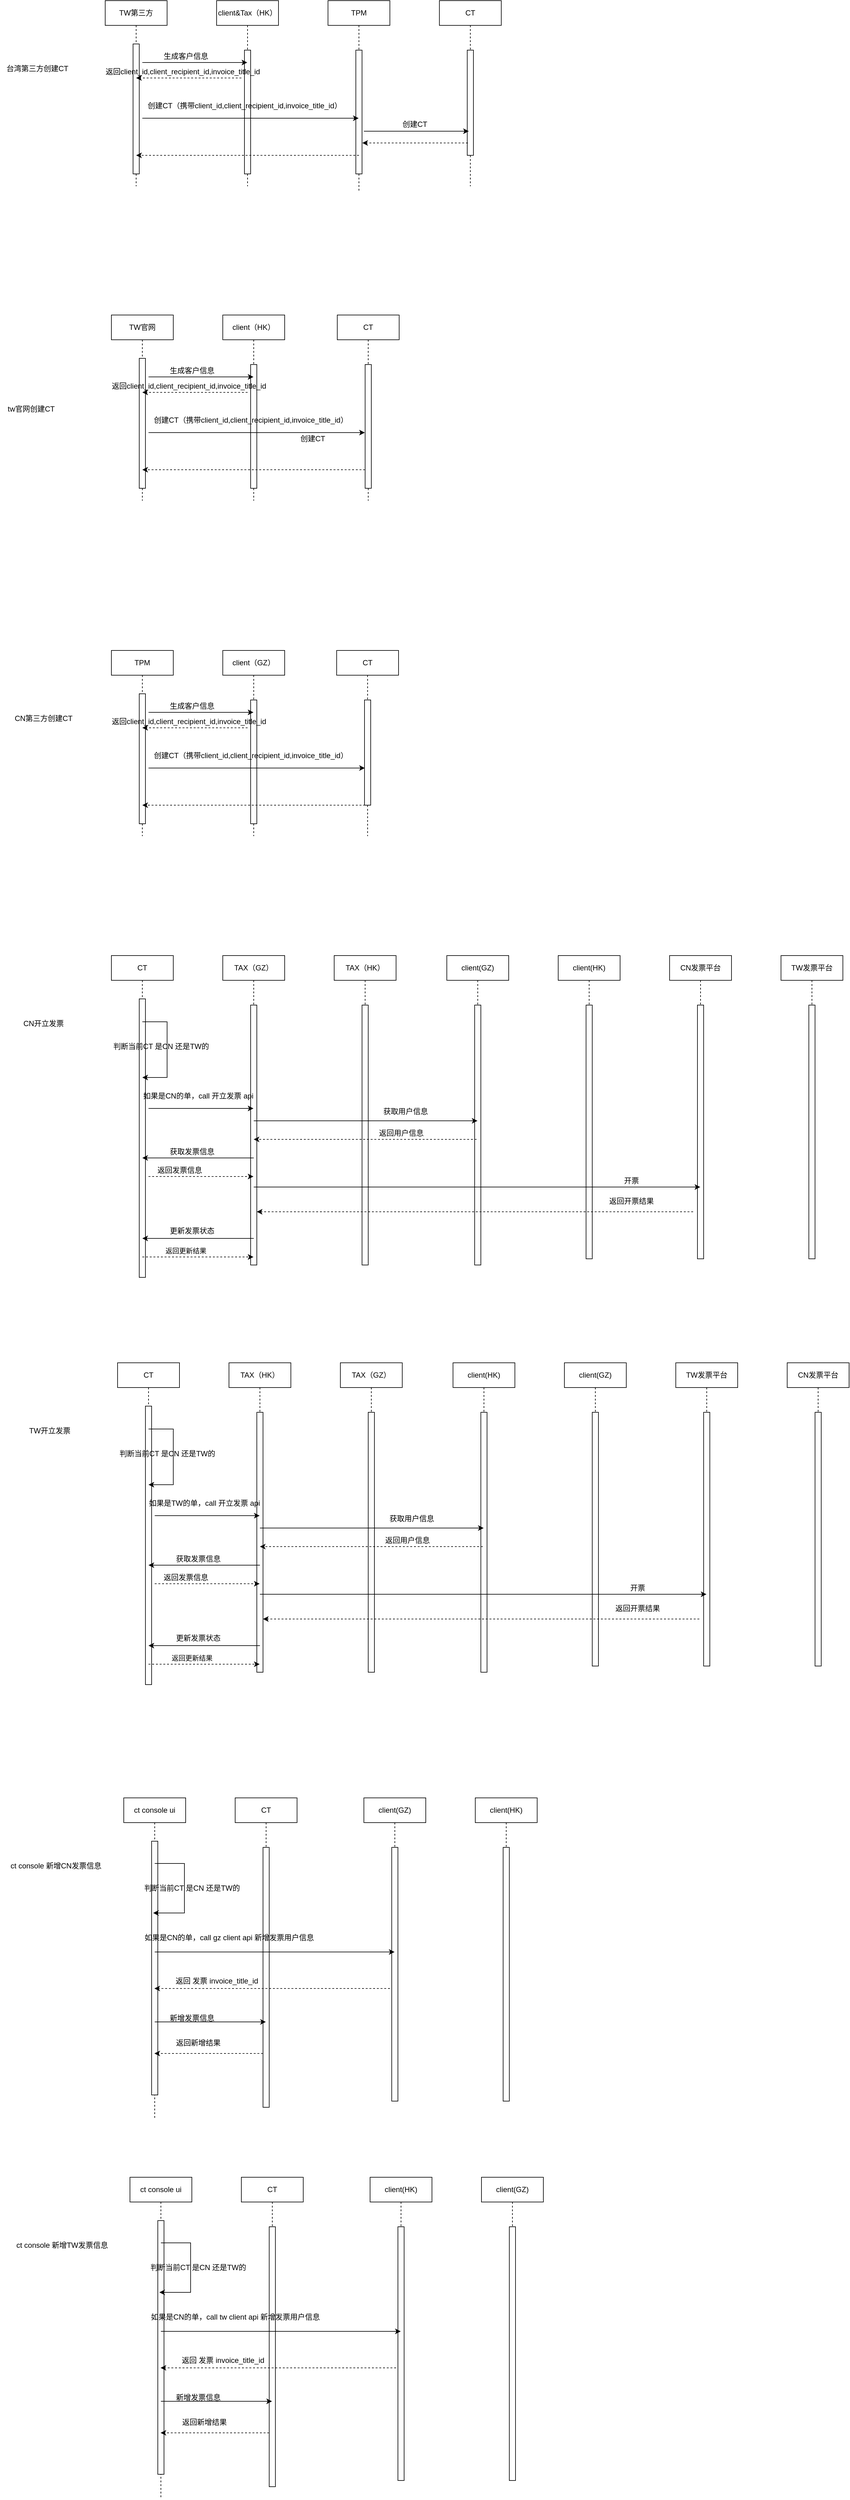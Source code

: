 <mxfile version="21.3.5" type="github">
  <diagram name="Page-1" id="2YBvvXClWsGukQMizWep">
    <mxGraphModel dx="2284" dy="766" grid="1" gridSize="10" guides="1" tooltips="1" connect="1" arrows="1" fold="1" page="1" pageScale="1" pageWidth="850" pageHeight="1100" math="0" shadow="0">
      <root>
        <mxCell id="0" />
        <mxCell id="1" parent="0" />
        <mxCell id="aM9ryv3xv72pqoxQDRHE-1" value="TW第三方" style="shape=umlLifeline;perimeter=lifelinePerimeter;whiteSpace=wrap;html=1;container=0;dropTarget=0;collapsible=0;recursiveResize=0;outlineConnect=0;portConstraint=eastwest;newEdgeStyle={&quot;edgeStyle&quot;:&quot;elbowEdgeStyle&quot;,&quot;elbow&quot;:&quot;vertical&quot;,&quot;curved&quot;:0,&quot;rounded&quot;:0};" parent="1" vertex="1">
          <mxGeometry x="40" y="40" width="100" height="300" as="geometry" />
        </mxCell>
        <mxCell id="aM9ryv3xv72pqoxQDRHE-2" value="" style="html=1;points=[];perimeter=orthogonalPerimeter;outlineConnect=0;targetShapes=umlLifeline;portConstraint=eastwest;newEdgeStyle={&quot;edgeStyle&quot;:&quot;elbowEdgeStyle&quot;,&quot;elbow&quot;:&quot;vertical&quot;,&quot;curved&quot;:0,&quot;rounded&quot;:0};" parent="aM9ryv3xv72pqoxQDRHE-1" vertex="1">
          <mxGeometry x="45" y="70" width="10" height="210" as="geometry" />
        </mxCell>
        <mxCell id="aM9ryv3xv72pqoxQDRHE-5" value="client&amp;amp;Tax（HK）" style="shape=umlLifeline;perimeter=lifelinePerimeter;whiteSpace=wrap;html=1;container=0;dropTarget=0;collapsible=0;recursiveResize=0;outlineConnect=0;portConstraint=eastwest;newEdgeStyle={&quot;edgeStyle&quot;:&quot;elbowEdgeStyle&quot;,&quot;elbow&quot;:&quot;vertical&quot;,&quot;curved&quot;:0,&quot;rounded&quot;:0};" parent="1" vertex="1">
          <mxGeometry x="220" y="40" width="100" height="300" as="geometry" />
        </mxCell>
        <mxCell id="aM9ryv3xv72pqoxQDRHE-6" value="" style="html=1;points=[];perimeter=orthogonalPerimeter;outlineConnect=0;targetShapes=umlLifeline;portConstraint=eastwest;newEdgeStyle={&quot;edgeStyle&quot;:&quot;elbowEdgeStyle&quot;,&quot;elbow&quot;:&quot;vertical&quot;,&quot;curved&quot;:0,&quot;rounded&quot;:0};" parent="aM9ryv3xv72pqoxQDRHE-5" vertex="1">
          <mxGeometry x="45" y="80" width="10" height="200" as="geometry" />
        </mxCell>
        <mxCell id="BpLGuIl4eHYB20YLINkt-1" value="TPM" style="shape=umlLifeline;perimeter=lifelinePerimeter;whiteSpace=wrap;html=1;container=0;dropTarget=0;collapsible=0;recursiveResize=0;outlineConnect=0;portConstraint=eastwest;newEdgeStyle={&quot;edgeStyle&quot;:&quot;elbowEdgeStyle&quot;,&quot;elbow&quot;:&quot;vertical&quot;,&quot;curved&quot;:0,&quot;rounded&quot;:0};" parent="1" vertex="1">
          <mxGeometry x="400" y="40" width="100" height="310" as="geometry" />
        </mxCell>
        <mxCell id="BpLGuIl4eHYB20YLINkt-2" value="" style="html=1;points=[];perimeter=orthogonalPerimeter;outlineConnect=0;targetShapes=umlLifeline;portConstraint=eastwest;newEdgeStyle={&quot;edgeStyle&quot;:&quot;elbowEdgeStyle&quot;,&quot;elbow&quot;:&quot;vertical&quot;,&quot;curved&quot;:0,&quot;rounded&quot;:0};" parent="BpLGuIl4eHYB20YLINkt-1" vertex="1">
          <mxGeometry x="45" y="80" width="10" height="200" as="geometry" />
        </mxCell>
        <mxCell id="BpLGuIl4eHYB20YLINkt-4" value="CT" style="shape=umlLifeline;perimeter=lifelinePerimeter;whiteSpace=wrap;html=1;container=0;dropTarget=0;collapsible=0;recursiveResize=0;outlineConnect=0;portConstraint=eastwest;newEdgeStyle={&quot;edgeStyle&quot;:&quot;elbowEdgeStyle&quot;,&quot;elbow&quot;:&quot;vertical&quot;,&quot;curved&quot;:0,&quot;rounded&quot;:0};" parent="1" vertex="1">
          <mxGeometry x="580" y="40" width="100" height="300" as="geometry" />
        </mxCell>
        <mxCell id="BpLGuIl4eHYB20YLINkt-5" value="" style="html=1;points=[];perimeter=orthogonalPerimeter;outlineConnect=0;targetShapes=umlLifeline;portConstraint=eastwest;newEdgeStyle={&quot;edgeStyle&quot;:&quot;elbowEdgeStyle&quot;,&quot;elbow&quot;:&quot;vertical&quot;,&quot;curved&quot;:0,&quot;rounded&quot;:0};" parent="BpLGuIl4eHYB20YLINkt-4" vertex="1">
          <mxGeometry x="45" y="80" width="10" height="170" as="geometry" />
        </mxCell>
        <mxCell id="BpLGuIl4eHYB20YLINkt-7" value="" style="endArrow=classic;html=1;rounded=0;" parent="1" target="aM9ryv3xv72pqoxQDRHE-5" edge="1">
          <mxGeometry width="50" height="50" relative="1" as="geometry">
            <mxPoint x="100" y="140" as="sourcePoint" />
            <mxPoint x="150" y="90" as="targetPoint" />
          </mxGeometry>
        </mxCell>
        <mxCell id="BpLGuIl4eHYB20YLINkt-8" value="生成客户信息" style="text;html=1;align=center;verticalAlign=middle;resizable=0;points=[];autosize=1;strokeColor=none;fillColor=none;" parent="1" vertex="1">
          <mxGeometry x="120" y="115" width="100" height="30" as="geometry" />
        </mxCell>
        <mxCell id="BpLGuIl4eHYB20YLINkt-9" value="" style="endArrow=classic;html=1;rounded=0;dashed=1;" parent="1" target="aM9ryv3xv72pqoxQDRHE-1" edge="1">
          <mxGeometry width="50" height="50" relative="1" as="geometry">
            <mxPoint x="260" y="165" as="sourcePoint" />
            <mxPoint x="310" y="115" as="targetPoint" />
          </mxGeometry>
        </mxCell>
        <mxCell id="BpLGuIl4eHYB20YLINkt-10" value="返回client_id,client_recipient_id,invoice_title_id" style="text;html=1;align=center;verticalAlign=middle;resizable=0;points=[];autosize=1;strokeColor=none;fillColor=none;" parent="1" vertex="1">
          <mxGeometry x="30" y="140" width="270" height="30" as="geometry" />
        </mxCell>
        <mxCell id="BpLGuIl4eHYB20YLINkt-11" value="" style="endArrow=classic;html=1;rounded=0;" parent="1" target="BpLGuIl4eHYB20YLINkt-1" edge="1">
          <mxGeometry width="50" height="50" relative="1" as="geometry">
            <mxPoint x="100" y="230" as="sourcePoint" />
            <mxPoint x="150" y="180" as="targetPoint" />
          </mxGeometry>
        </mxCell>
        <mxCell id="BpLGuIl4eHYB20YLINkt-12" value="创建CT（携带client_id,client_recipient_id,invoice_title_id）" style="text;html=1;align=center;verticalAlign=middle;resizable=0;points=[];autosize=1;strokeColor=none;fillColor=none;" parent="1" vertex="1">
          <mxGeometry x="95" y="195" width="340" height="30" as="geometry" />
        </mxCell>
        <mxCell id="BpLGuIl4eHYB20YLINkt-13" value="" style="endArrow=classic;html=1;rounded=0;" parent="1" edge="1">
          <mxGeometry width="50" height="50" relative="1" as="geometry">
            <mxPoint x="458" y="251" as="sourcePoint" />
            <mxPoint x="627.5" y="251" as="targetPoint" />
          </mxGeometry>
        </mxCell>
        <mxCell id="BpLGuIl4eHYB20YLINkt-14" value="创建CT" style="text;html=1;align=center;verticalAlign=middle;resizable=0;points=[];autosize=1;strokeColor=none;fillColor=none;" parent="1" vertex="1">
          <mxGeometry x="510" y="225" width="60" height="30" as="geometry" />
        </mxCell>
        <mxCell id="BpLGuIl4eHYB20YLINkt-15" value="" style="endArrow=classic;html=1;rounded=0;dashed=1;" parent="1" edge="1">
          <mxGeometry width="50" height="50" relative="1" as="geometry">
            <mxPoint x="626" y="270" as="sourcePoint" />
            <mxPoint x="455.5" y="270" as="targetPoint" />
          </mxGeometry>
        </mxCell>
        <mxCell id="BpLGuIl4eHYB20YLINkt-16" value="" style="endArrow=classic;html=1;rounded=0;exitX=0.5;exitY=0.85;exitDx=0;exitDy=0;exitPerimeter=0;dashed=1;" parent="1" source="BpLGuIl4eHYB20YLINkt-2" target="aM9ryv3xv72pqoxQDRHE-1" edge="1">
          <mxGeometry width="50" height="50" relative="1" as="geometry">
            <mxPoint x="440" y="290" as="sourcePoint" />
            <mxPoint x="490" y="240" as="targetPoint" />
          </mxGeometry>
        </mxCell>
        <mxCell id="BpLGuIl4eHYB20YLINkt-17" value="TW官网" style="shape=umlLifeline;perimeter=lifelinePerimeter;whiteSpace=wrap;html=1;container=0;dropTarget=0;collapsible=0;recursiveResize=0;outlineConnect=0;portConstraint=eastwest;newEdgeStyle={&quot;edgeStyle&quot;:&quot;elbowEdgeStyle&quot;,&quot;elbow&quot;:&quot;vertical&quot;,&quot;curved&quot;:0,&quot;rounded&quot;:0};" parent="1" vertex="1">
          <mxGeometry x="50" y="548" width="100" height="300" as="geometry" />
        </mxCell>
        <mxCell id="BpLGuIl4eHYB20YLINkt-18" value="" style="html=1;points=[];perimeter=orthogonalPerimeter;outlineConnect=0;targetShapes=umlLifeline;portConstraint=eastwest;newEdgeStyle={&quot;edgeStyle&quot;:&quot;elbowEdgeStyle&quot;,&quot;elbow&quot;:&quot;vertical&quot;,&quot;curved&quot;:0,&quot;rounded&quot;:0};" parent="BpLGuIl4eHYB20YLINkt-17" vertex="1">
          <mxGeometry x="45" y="70" width="10" height="210" as="geometry" />
        </mxCell>
        <mxCell id="BpLGuIl4eHYB20YLINkt-19" value="client（HK）" style="shape=umlLifeline;perimeter=lifelinePerimeter;whiteSpace=wrap;html=1;container=0;dropTarget=0;collapsible=0;recursiveResize=0;outlineConnect=0;portConstraint=eastwest;newEdgeStyle={&quot;edgeStyle&quot;:&quot;elbowEdgeStyle&quot;,&quot;elbow&quot;:&quot;vertical&quot;,&quot;curved&quot;:0,&quot;rounded&quot;:0};" parent="1" vertex="1">
          <mxGeometry x="230" y="548" width="100" height="300" as="geometry" />
        </mxCell>
        <mxCell id="BpLGuIl4eHYB20YLINkt-20" value="" style="html=1;points=[];perimeter=orthogonalPerimeter;outlineConnect=0;targetShapes=umlLifeline;portConstraint=eastwest;newEdgeStyle={&quot;edgeStyle&quot;:&quot;elbowEdgeStyle&quot;,&quot;elbow&quot;:&quot;vertical&quot;,&quot;curved&quot;:0,&quot;rounded&quot;:0};" parent="BpLGuIl4eHYB20YLINkt-19" vertex="1">
          <mxGeometry x="45" y="80" width="10" height="200" as="geometry" />
        </mxCell>
        <mxCell id="BpLGuIl4eHYB20YLINkt-23" value="CT" style="shape=umlLifeline;perimeter=lifelinePerimeter;whiteSpace=wrap;html=1;container=0;dropTarget=0;collapsible=0;recursiveResize=0;outlineConnect=0;portConstraint=eastwest;newEdgeStyle={&quot;edgeStyle&quot;:&quot;elbowEdgeStyle&quot;,&quot;elbow&quot;:&quot;vertical&quot;,&quot;curved&quot;:0,&quot;rounded&quot;:0};" parent="1" vertex="1">
          <mxGeometry x="415" y="548" width="100" height="300" as="geometry" />
        </mxCell>
        <mxCell id="BpLGuIl4eHYB20YLINkt-24" value="" style="html=1;points=[];perimeter=orthogonalPerimeter;outlineConnect=0;targetShapes=umlLifeline;portConstraint=eastwest;newEdgeStyle={&quot;edgeStyle&quot;:&quot;elbowEdgeStyle&quot;,&quot;elbow&quot;:&quot;vertical&quot;,&quot;curved&quot;:0,&quot;rounded&quot;:0};" parent="BpLGuIl4eHYB20YLINkt-23" vertex="1">
          <mxGeometry x="45" y="80" width="10" height="200" as="geometry" />
        </mxCell>
        <mxCell id="BpLGuIl4eHYB20YLINkt-25" value="" style="endArrow=classic;html=1;rounded=0;" parent="1" target="BpLGuIl4eHYB20YLINkt-19" edge="1">
          <mxGeometry width="50" height="50" relative="1" as="geometry">
            <mxPoint x="110" y="648" as="sourcePoint" />
            <mxPoint x="160" y="598" as="targetPoint" />
          </mxGeometry>
        </mxCell>
        <mxCell id="BpLGuIl4eHYB20YLINkt-26" value="生成客户信息" style="text;html=1;align=center;verticalAlign=middle;resizable=0;points=[];autosize=1;strokeColor=none;fillColor=none;" parent="1" vertex="1">
          <mxGeometry x="130" y="623" width="100" height="30" as="geometry" />
        </mxCell>
        <mxCell id="BpLGuIl4eHYB20YLINkt-27" value="" style="endArrow=classic;html=1;rounded=0;dashed=1;" parent="1" target="BpLGuIl4eHYB20YLINkt-17" edge="1">
          <mxGeometry width="50" height="50" relative="1" as="geometry">
            <mxPoint x="270" y="673" as="sourcePoint" />
            <mxPoint x="320" y="623" as="targetPoint" />
          </mxGeometry>
        </mxCell>
        <mxCell id="BpLGuIl4eHYB20YLINkt-28" value="返回client_id,client_recipient_id,invoice_title_id" style="text;html=1;align=center;verticalAlign=middle;resizable=0;points=[];autosize=1;strokeColor=none;fillColor=none;" parent="1" vertex="1">
          <mxGeometry x="40" y="648" width="270" height="30" as="geometry" />
        </mxCell>
        <mxCell id="BpLGuIl4eHYB20YLINkt-29" value="" style="endArrow=classic;html=1;rounded=0;" parent="1" edge="1">
          <mxGeometry width="50" height="50" relative="1" as="geometry">
            <mxPoint x="110" y="738" as="sourcePoint" />
            <mxPoint x="459.5" y="738" as="targetPoint" />
          </mxGeometry>
        </mxCell>
        <mxCell id="BpLGuIl4eHYB20YLINkt-30" value="创建CT（携带client_id,client_recipient_id,invoice_title_id）" style="text;html=1;align=center;verticalAlign=middle;resizable=0;points=[];autosize=1;strokeColor=none;fillColor=none;" parent="1" vertex="1">
          <mxGeometry x="105" y="703" width="340" height="30" as="geometry" />
        </mxCell>
        <mxCell id="BpLGuIl4eHYB20YLINkt-32" value="创建CT" style="text;html=1;align=center;verticalAlign=middle;resizable=0;points=[];autosize=1;strokeColor=none;fillColor=none;" parent="1" vertex="1">
          <mxGeometry x="345" y="733" width="60" height="30" as="geometry" />
        </mxCell>
        <mxCell id="BpLGuIl4eHYB20YLINkt-34" value="" style="endArrow=classic;html=1;rounded=0;exitX=0.5;exitY=0.85;exitDx=0;exitDy=0;exitPerimeter=0;dashed=1;" parent="1" target="BpLGuIl4eHYB20YLINkt-17" edge="1">
          <mxGeometry width="50" height="50" relative="1" as="geometry">
            <mxPoint x="460" y="798" as="sourcePoint" />
            <mxPoint x="500" y="748" as="targetPoint" />
          </mxGeometry>
        </mxCell>
        <mxCell id="BpLGuIl4eHYB20YLINkt-35" value="台湾第三方创建CT" style="text;html=1;align=center;verticalAlign=middle;resizable=0;points=[];autosize=1;strokeColor=none;fillColor=none;" parent="1" vertex="1">
          <mxGeometry x="-130" y="135" width="120" height="30" as="geometry" />
        </mxCell>
        <mxCell id="BpLGuIl4eHYB20YLINkt-36" value="tw官网创建CT" style="text;html=1;align=center;verticalAlign=middle;resizable=0;points=[];autosize=1;strokeColor=none;fillColor=none;" parent="1" vertex="1">
          <mxGeometry x="-130" y="685" width="100" height="30" as="geometry" />
        </mxCell>
        <mxCell id="BpLGuIl4eHYB20YLINkt-37" value="TPM" style="shape=umlLifeline;perimeter=lifelinePerimeter;whiteSpace=wrap;html=1;container=0;dropTarget=0;collapsible=0;recursiveResize=0;outlineConnect=0;portConstraint=eastwest;newEdgeStyle={&quot;edgeStyle&quot;:&quot;elbowEdgeStyle&quot;,&quot;elbow&quot;:&quot;vertical&quot;,&quot;curved&quot;:0,&quot;rounded&quot;:0};" parent="1" vertex="1">
          <mxGeometry x="50" y="1090" width="100" height="300" as="geometry" />
        </mxCell>
        <mxCell id="BpLGuIl4eHYB20YLINkt-38" value="" style="html=1;points=[];perimeter=orthogonalPerimeter;outlineConnect=0;targetShapes=umlLifeline;portConstraint=eastwest;newEdgeStyle={&quot;edgeStyle&quot;:&quot;elbowEdgeStyle&quot;,&quot;elbow&quot;:&quot;vertical&quot;,&quot;curved&quot;:0,&quot;rounded&quot;:0};" parent="BpLGuIl4eHYB20YLINkt-37" vertex="1">
          <mxGeometry x="45" y="70" width="10" height="210" as="geometry" />
        </mxCell>
        <mxCell id="BpLGuIl4eHYB20YLINkt-39" value="client（GZ）" style="shape=umlLifeline;perimeter=lifelinePerimeter;whiteSpace=wrap;html=1;container=0;dropTarget=0;collapsible=0;recursiveResize=0;outlineConnect=0;portConstraint=eastwest;newEdgeStyle={&quot;edgeStyle&quot;:&quot;elbowEdgeStyle&quot;,&quot;elbow&quot;:&quot;vertical&quot;,&quot;curved&quot;:0,&quot;rounded&quot;:0};" parent="1" vertex="1">
          <mxGeometry x="230" y="1090" width="100" height="300" as="geometry" />
        </mxCell>
        <mxCell id="BpLGuIl4eHYB20YLINkt-40" value="" style="html=1;points=[];perimeter=orthogonalPerimeter;outlineConnect=0;targetShapes=umlLifeline;portConstraint=eastwest;newEdgeStyle={&quot;edgeStyle&quot;:&quot;elbowEdgeStyle&quot;,&quot;elbow&quot;:&quot;vertical&quot;,&quot;curved&quot;:0,&quot;rounded&quot;:0};" parent="BpLGuIl4eHYB20YLINkt-39" vertex="1">
          <mxGeometry x="45" y="80" width="10" height="200" as="geometry" />
        </mxCell>
        <mxCell id="BpLGuIl4eHYB20YLINkt-43" value="CT" style="shape=umlLifeline;perimeter=lifelinePerimeter;whiteSpace=wrap;html=1;container=0;dropTarget=0;collapsible=0;recursiveResize=0;outlineConnect=0;portConstraint=eastwest;newEdgeStyle={&quot;edgeStyle&quot;:&quot;elbowEdgeStyle&quot;,&quot;elbow&quot;:&quot;vertical&quot;,&quot;curved&quot;:0,&quot;rounded&quot;:0};" parent="1" vertex="1">
          <mxGeometry x="414" y="1090" width="100" height="300" as="geometry" />
        </mxCell>
        <mxCell id="BpLGuIl4eHYB20YLINkt-44" value="" style="html=1;points=[];perimeter=orthogonalPerimeter;outlineConnect=0;targetShapes=umlLifeline;portConstraint=eastwest;newEdgeStyle={&quot;edgeStyle&quot;:&quot;elbowEdgeStyle&quot;,&quot;elbow&quot;:&quot;vertical&quot;,&quot;curved&quot;:0,&quot;rounded&quot;:0};" parent="BpLGuIl4eHYB20YLINkt-43" vertex="1">
          <mxGeometry x="45" y="80" width="10" height="170" as="geometry" />
        </mxCell>
        <mxCell id="BpLGuIl4eHYB20YLINkt-45" value="" style="endArrow=classic;html=1;rounded=0;" parent="1" target="BpLGuIl4eHYB20YLINkt-39" edge="1">
          <mxGeometry width="50" height="50" relative="1" as="geometry">
            <mxPoint x="110" y="1190" as="sourcePoint" />
            <mxPoint x="160" y="1140" as="targetPoint" />
          </mxGeometry>
        </mxCell>
        <mxCell id="BpLGuIl4eHYB20YLINkt-46" value="生成客户信息" style="text;html=1;align=center;verticalAlign=middle;resizable=0;points=[];autosize=1;strokeColor=none;fillColor=none;" parent="1" vertex="1">
          <mxGeometry x="130" y="1165" width="100" height="30" as="geometry" />
        </mxCell>
        <mxCell id="BpLGuIl4eHYB20YLINkt-47" value="" style="endArrow=classic;html=1;rounded=0;dashed=1;" parent="1" target="BpLGuIl4eHYB20YLINkt-37" edge="1">
          <mxGeometry width="50" height="50" relative="1" as="geometry">
            <mxPoint x="270" y="1215" as="sourcePoint" />
            <mxPoint x="320" y="1165" as="targetPoint" />
          </mxGeometry>
        </mxCell>
        <mxCell id="BpLGuIl4eHYB20YLINkt-48" value="返回client_id,client_recipient_id,invoice_title_id" style="text;html=1;align=center;verticalAlign=middle;resizable=0;points=[];autosize=1;strokeColor=none;fillColor=none;" parent="1" vertex="1">
          <mxGeometry x="40" y="1190" width="270" height="30" as="geometry" />
        </mxCell>
        <mxCell id="BpLGuIl4eHYB20YLINkt-49" value="" style="endArrow=classic;html=1;rounded=0;" parent="1" edge="1">
          <mxGeometry width="50" height="50" relative="1" as="geometry">
            <mxPoint x="110" y="1280" as="sourcePoint" />
            <mxPoint x="459.5" y="1280" as="targetPoint" />
          </mxGeometry>
        </mxCell>
        <mxCell id="BpLGuIl4eHYB20YLINkt-50" value="创建CT（携带client_id,client_recipient_id,invoice_title_id）" style="text;html=1;align=center;verticalAlign=middle;resizable=0;points=[];autosize=1;strokeColor=none;fillColor=none;" parent="1" vertex="1">
          <mxGeometry x="105" y="1245" width="340" height="30" as="geometry" />
        </mxCell>
        <mxCell id="BpLGuIl4eHYB20YLINkt-54" value="" style="endArrow=classic;html=1;rounded=0;exitX=0.5;exitY=0.85;exitDx=0;exitDy=0;exitPerimeter=0;dashed=1;" parent="1" target="BpLGuIl4eHYB20YLINkt-37" edge="1">
          <mxGeometry width="50" height="50" relative="1" as="geometry">
            <mxPoint x="460" y="1340" as="sourcePoint" />
            <mxPoint x="500" y="1290" as="targetPoint" />
          </mxGeometry>
        </mxCell>
        <mxCell id="BpLGuIl4eHYB20YLINkt-55" value="CN第三方创建CT" style="text;html=1;align=center;verticalAlign=middle;resizable=0;points=[];autosize=1;strokeColor=none;fillColor=none;" parent="1" vertex="1">
          <mxGeometry x="-120" y="1185" width="120" height="30" as="geometry" />
        </mxCell>
        <mxCell id="BpLGuIl4eHYB20YLINkt-56" value="CT" style="shape=umlLifeline;perimeter=lifelinePerimeter;whiteSpace=wrap;html=1;container=0;dropTarget=0;collapsible=0;recursiveResize=0;outlineConnect=0;portConstraint=eastwest;newEdgeStyle={&quot;edgeStyle&quot;:&quot;elbowEdgeStyle&quot;,&quot;elbow&quot;:&quot;vertical&quot;,&quot;curved&quot;:0,&quot;rounded&quot;:0};" parent="1" vertex="1">
          <mxGeometry x="50" y="1583" width="100" height="520" as="geometry" />
        </mxCell>
        <mxCell id="BpLGuIl4eHYB20YLINkt-57" value="" style="html=1;points=[];perimeter=orthogonalPerimeter;outlineConnect=0;targetShapes=umlLifeline;portConstraint=eastwest;newEdgeStyle={&quot;edgeStyle&quot;:&quot;elbowEdgeStyle&quot;,&quot;elbow&quot;:&quot;vertical&quot;,&quot;curved&quot;:0,&quot;rounded&quot;:0};" parent="BpLGuIl4eHYB20YLINkt-56" vertex="1">
          <mxGeometry x="45" y="70" width="10" height="450" as="geometry" />
        </mxCell>
        <mxCell id="BpLGuIl4eHYB20YLINkt-58" value="TAX（GZ）" style="shape=umlLifeline;perimeter=lifelinePerimeter;whiteSpace=wrap;html=1;container=0;dropTarget=0;collapsible=0;recursiveResize=0;outlineConnect=0;portConstraint=eastwest;newEdgeStyle={&quot;edgeStyle&quot;:&quot;elbowEdgeStyle&quot;,&quot;elbow&quot;:&quot;vertical&quot;,&quot;curved&quot;:0,&quot;rounded&quot;:0};" parent="1" vertex="1">
          <mxGeometry x="230" y="1583" width="100" height="500" as="geometry" />
        </mxCell>
        <mxCell id="BpLGuIl4eHYB20YLINkt-59" value="" style="html=1;points=[];perimeter=orthogonalPerimeter;outlineConnect=0;targetShapes=umlLifeline;portConstraint=eastwest;newEdgeStyle={&quot;edgeStyle&quot;:&quot;elbowEdgeStyle&quot;,&quot;elbow&quot;:&quot;vertical&quot;,&quot;curved&quot;:0,&quot;rounded&quot;:0};" parent="BpLGuIl4eHYB20YLINkt-58" vertex="1">
          <mxGeometry x="45" y="80" width="10" height="420" as="geometry" />
        </mxCell>
        <mxCell id="BpLGuIl4eHYB20YLINkt-60" value="client(GZ)" style="shape=umlLifeline;perimeter=lifelinePerimeter;whiteSpace=wrap;html=1;container=0;dropTarget=0;collapsible=0;recursiveResize=0;outlineConnect=0;portConstraint=eastwest;newEdgeStyle={&quot;edgeStyle&quot;:&quot;elbowEdgeStyle&quot;,&quot;elbow&quot;:&quot;vertical&quot;,&quot;curved&quot;:0,&quot;rounded&quot;:0};" parent="1" vertex="1">
          <mxGeometry x="592" y="1583" width="100" height="500" as="geometry" />
        </mxCell>
        <mxCell id="BpLGuIl4eHYB20YLINkt-61" value="" style="html=1;points=[];perimeter=orthogonalPerimeter;outlineConnect=0;targetShapes=umlLifeline;portConstraint=eastwest;newEdgeStyle={&quot;edgeStyle&quot;:&quot;elbowEdgeStyle&quot;,&quot;elbow&quot;:&quot;vertical&quot;,&quot;curved&quot;:0,&quot;rounded&quot;:0};" parent="BpLGuIl4eHYB20YLINkt-60" vertex="1">
          <mxGeometry x="45" y="80" width="10" height="420" as="geometry" />
        </mxCell>
        <mxCell id="BpLGuIl4eHYB20YLINkt-62" value="client(HK)" style="shape=umlLifeline;perimeter=lifelinePerimeter;whiteSpace=wrap;html=1;container=0;dropTarget=0;collapsible=0;recursiveResize=0;outlineConnect=0;portConstraint=eastwest;newEdgeStyle={&quot;edgeStyle&quot;:&quot;elbowEdgeStyle&quot;,&quot;elbow&quot;:&quot;vertical&quot;,&quot;curved&quot;:0,&quot;rounded&quot;:0};" parent="1" vertex="1">
          <mxGeometry x="772" y="1583" width="100" height="490" as="geometry" />
        </mxCell>
        <mxCell id="BpLGuIl4eHYB20YLINkt-63" value="" style="html=1;points=[];perimeter=orthogonalPerimeter;outlineConnect=0;targetShapes=umlLifeline;portConstraint=eastwest;newEdgeStyle={&quot;edgeStyle&quot;:&quot;elbowEdgeStyle&quot;,&quot;elbow&quot;:&quot;vertical&quot;,&quot;curved&quot;:0,&quot;rounded&quot;:0};" parent="BpLGuIl4eHYB20YLINkt-62" vertex="1">
          <mxGeometry x="45" y="80" width="10" height="410" as="geometry" />
        </mxCell>
        <mxCell id="BpLGuIl4eHYB20YLINkt-74" value="CN开立发票" style="text;html=1;align=center;verticalAlign=middle;resizable=0;points=[];autosize=1;strokeColor=none;fillColor=none;" parent="1" vertex="1">
          <mxGeometry x="-105" y="1678" width="90" height="30" as="geometry" />
        </mxCell>
        <mxCell id="BpLGuIl4eHYB20YLINkt-75" value="CN发票平台" style="shape=umlLifeline;perimeter=lifelinePerimeter;whiteSpace=wrap;html=1;container=0;dropTarget=0;collapsible=0;recursiveResize=0;outlineConnect=0;portConstraint=eastwest;newEdgeStyle={&quot;edgeStyle&quot;:&quot;elbowEdgeStyle&quot;,&quot;elbow&quot;:&quot;vertical&quot;,&quot;curved&quot;:0,&quot;rounded&quot;:0};" parent="1" vertex="1">
          <mxGeometry x="952" y="1583" width="100" height="490" as="geometry" />
        </mxCell>
        <mxCell id="BpLGuIl4eHYB20YLINkt-76" value="" style="html=1;points=[];perimeter=orthogonalPerimeter;outlineConnect=0;targetShapes=umlLifeline;portConstraint=eastwest;newEdgeStyle={&quot;edgeStyle&quot;:&quot;elbowEdgeStyle&quot;,&quot;elbow&quot;:&quot;vertical&quot;,&quot;curved&quot;:0,&quot;rounded&quot;:0};" parent="BpLGuIl4eHYB20YLINkt-75" vertex="1">
          <mxGeometry x="45" y="80" width="10" height="410" as="geometry" />
        </mxCell>
        <mxCell id="BpLGuIl4eHYB20YLINkt-78" value="TW发票平台" style="shape=umlLifeline;perimeter=lifelinePerimeter;whiteSpace=wrap;html=1;container=0;dropTarget=0;collapsible=0;recursiveResize=0;outlineConnect=0;portConstraint=eastwest;newEdgeStyle={&quot;edgeStyle&quot;:&quot;elbowEdgeStyle&quot;,&quot;elbow&quot;:&quot;vertical&quot;,&quot;curved&quot;:0,&quot;rounded&quot;:0};" parent="1" vertex="1">
          <mxGeometry x="1132" y="1583" width="100" height="490" as="geometry" />
        </mxCell>
        <mxCell id="BpLGuIl4eHYB20YLINkt-79" value="" style="html=1;points=[];perimeter=orthogonalPerimeter;outlineConnect=0;targetShapes=umlLifeline;portConstraint=eastwest;newEdgeStyle={&quot;edgeStyle&quot;:&quot;elbowEdgeStyle&quot;,&quot;elbow&quot;:&quot;vertical&quot;,&quot;curved&quot;:0,&quot;rounded&quot;:0};" parent="BpLGuIl4eHYB20YLINkt-78" vertex="1">
          <mxGeometry x="45" y="80" width="10" height="410" as="geometry" />
        </mxCell>
        <mxCell id="BpLGuIl4eHYB20YLINkt-81" value="TAX（HK）" style="shape=umlLifeline;perimeter=lifelinePerimeter;whiteSpace=wrap;html=1;container=0;dropTarget=0;collapsible=0;recursiveResize=0;outlineConnect=0;portConstraint=eastwest;newEdgeStyle={&quot;edgeStyle&quot;:&quot;elbowEdgeStyle&quot;,&quot;elbow&quot;:&quot;vertical&quot;,&quot;curved&quot;:0,&quot;rounded&quot;:0};" parent="1" vertex="1">
          <mxGeometry x="410" y="1583" width="100" height="500" as="geometry" />
        </mxCell>
        <mxCell id="BpLGuIl4eHYB20YLINkt-82" value="" style="html=1;points=[];perimeter=orthogonalPerimeter;outlineConnect=0;targetShapes=umlLifeline;portConstraint=eastwest;newEdgeStyle={&quot;edgeStyle&quot;:&quot;elbowEdgeStyle&quot;,&quot;elbow&quot;:&quot;vertical&quot;,&quot;curved&quot;:0,&quot;rounded&quot;:0};" parent="BpLGuIl4eHYB20YLINkt-81" vertex="1">
          <mxGeometry x="45" y="80" width="10" height="420" as="geometry" />
        </mxCell>
        <mxCell id="BpLGuIl4eHYB20YLINkt-84" value="" style="endArrow=classic;html=1;rounded=0;" parent="1" source="BpLGuIl4eHYB20YLINkt-56" target="BpLGuIl4eHYB20YLINkt-56" edge="1">
          <mxGeometry width="50" height="50" relative="1" as="geometry">
            <mxPoint x="110" y="1700" as="sourcePoint" />
            <mxPoint x="160" y="1760" as="targetPoint" />
            <Array as="points">
              <mxPoint x="140" y="1690" />
              <mxPoint x="140" y="1780" />
            </Array>
          </mxGeometry>
        </mxCell>
        <mxCell id="BpLGuIl4eHYB20YLINkt-85" value="判断当前CT 是CN 还是TW的" style="text;html=1;align=center;verticalAlign=middle;resizable=0;points=[];autosize=1;strokeColor=none;fillColor=none;" parent="1" vertex="1">
          <mxGeometry x="40" y="1715" width="180" height="30" as="geometry" />
        </mxCell>
        <mxCell id="BpLGuIl4eHYB20YLINkt-86" value="" style="endArrow=classic;html=1;rounded=0;" parent="1" target="BpLGuIl4eHYB20YLINkt-58" edge="1">
          <mxGeometry width="50" height="50" relative="1" as="geometry">
            <mxPoint x="110" y="1830" as="sourcePoint" />
            <mxPoint x="160" y="1780" as="targetPoint" />
          </mxGeometry>
        </mxCell>
        <mxCell id="BpLGuIl4eHYB20YLINkt-87" value="如果是CN的单，call 开立发票 api" style="text;html=1;align=center;verticalAlign=middle;resizable=0;points=[];autosize=1;strokeColor=none;fillColor=none;" parent="1" vertex="1">
          <mxGeometry x="90" y="1795" width="200" height="30" as="geometry" />
        </mxCell>
        <mxCell id="BpLGuIl4eHYB20YLINkt-88" value="" style="endArrow=classic;html=1;rounded=0;" parent="1" target="BpLGuIl4eHYB20YLINkt-60" edge="1">
          <mxGeometry width="50" height="50" relative="1" as="geometry">
            <mxPoint x="280" y="1850" as="sourcePoint" />
            <mxPoint x="330" y="1800" as="targetPoint" />
          </mxGeometry>
        </mxCell>
        <mxCell id="BpLGuIl4eHYB20YLINkt-90" value="获取用户信息" style="text;html=1;align=center;verticalAlign=middle;resizable=0;points=[];autosize=1;strokeColor=none;fillColor=none;" parent="1" vertex="1">
          <mxGeometry x="475" y="1820" width="100" height="30" as="geometry" />
        </mxCell>
        <mxCell id="BpLGuIl4eHYB20YLINkt-91" value="" style="endArrow=classic;html=1;rounded=0;dashed=1;" parent="1" target="BpLGuIl4eHYB20YLINkt-58" edge="1">
          <mxGeometry width="50" height="50" relative="1" as="geometry">
            <mxPoint x="640" y="1880" as="sourcePoint" />
            <mxPoint x="690" y="1830" as="targetPoint" />
          </mxGeometry>
        </mxCell>
        <mxCell id="BpLGuIl4eHYB20YLINkt-92" value="返回用户信息" style="text;html=1;align=center;verticalAlign=middle;resizable=0;points=[];autosize=1;strokeColor=none;fillColor=none;" parent="1" vertex="1">
          <mxGeometry x="468" y="1855" width="100" height="30" as="geometry" />
        </mxCell>
        <mxCell id="BpLGuIl4eHYB20YLINkt-93" value="" style="endArrow=classic;html=1;rounded=0;" parent="1" edge="1">
          <mxGeometry width="50" height="50" relative="1" as="geometry">
            <mxPoint x="280" y="1957" as="sourcePoint" />
            <mxPoint x="1001.5" y="1957" as="targetPoint" />
          </mxGeometry>
        </mxCell>
        <mxCell id="BpLGuIl4eHYB20YLINkt-94" value="开票" style="text;html=1;align=center;verticalAlign=middle;resizable=0;points=[];autosize=1;strokeColor=none;fillColor=none;" parent="1" vertex="1">
          <mxGeometry x="865" y="1932" width="50" height="30" as="geometry" />
        </mxCell>
        <mxCell id="BpLGuIl4eHYB20YLINkt-95" value="" style="endArrow=classic;html=1;rounded=0;dashed=1;" parent="1" edge="1">
          <mxGeometry width="50" height="50" relative="1" as="geometry">
            <mxPoint x="990" y="1997" as="sourcePoint" />
            <mxPoint x="285" y="1997" as="targetPoint" />
          </mxGeometry>
        </mxCell>
        <mxCell id="BpLGuIl4eHYB20YLINkt-96" value="" style="endArrow=classic;html=1;rounded=0;exitX=0.5;exitY=0.588;exitDx=0;exitDy=0;exitPerimeter=0;" parent="1" source="BpLGuIl4eHYB20YLINkt-59" target="BpLGuIl4eHYB20YLINkt-56" edge="1">
          <mxGeometry width="50" height="50" relative="1" as="geometry">
            <mxPoint x="270" y="1910" as="sourcePoint" />
            <mxPoint x="320" y="1860" as="targetPoint" />
          </mxGeometry>
        </mxCell>
        <mxCell id="BpLGuIl4eHYB20YLINkt-97" value="" style="endArrow=classic;html=1;rounded=0;dashed=1;" parent="1" target="BpLGuIl4eHYB20YLINkt-58" edge="1">
          <mxGeometry width="50" height="50" relative="1" as="geometry">
            <mxPoint x="110" y="1940" as="sourcePoint" />
            <mxPoint x="160" y="1900" as="targetPoint" />
          </mxGeometry>
        </mxCell>
        <mxCell id="BpLGuIl4eHYB20YLINkt-98" value="获取发票信息" style="text;html=1;align=center;verticalAlign=middle;resizable=0;points=[];autosize=1;strokeColor=none;fillColor=none;" parent="1" vertex="1">
          <mxGeometry x="130" y="1885" width="100" height="30" as="geometry" />
        </mxCell>
        <mxCell id="BpLGuIl4eHYB20YLINkt-99" value="返回发票信息" style="text;html=1;align=center;verticalAlign=middle;resizable=0;points=[];autosize=1;strokeColor=none;fillColor=none;" parent="1" vertex="1">
          <mxGeometry x="110" y="1915" width="100" height="30" as="geometry" />
        </mxCell>
        <mxCell id="BpLGuIl4eHYB20YLINkt-100" value="返回开票结果" style="text;html=1;align=center;verticalAlign=middle;resizable=0;points=[];autosize=1;strokeColor=none;fillColor=none;" parent="1" vertex="1">
          <mxGeometry x="840" y="1965" width="100" height="30" as="geometry" />
        </mxCell>
        <mxCell id="BpLGuIl4eHYB20YLINkt-101" value="" style="endArrow=classic;html=1;rounded=0;" parent="1" target="BpLGuIl4eHYB20YLINkt-56" edge="1">
          <mxGeometry width="50" height="50" relative="1" as="geometry">
            <mxPoint x="280" y="2040" as="sourcePoint" />
            <mxPoint x="330" y="1990" as="targetPoint" />
          </mxGeometry>
        </mxCell>
        <mxCell id="BpLGuIl4eHYB20YLINkt-102" value="更新发票状态" style="text;html=1;align=center;verticalAlign=middle;resizable=0;points=[];autosize=1;strokeColor=none;fillColor=none;" parent="1" vertex="1">
          <mxGeometry x="130" y="2013" width="100" height="30" as="geometry" />
        </mxCell>
        <mxCell id="BpLGuIl4eHYB20YLINkt-104" value="" style="endArrow=classic;html=1;rounded=0;dashed=1;" parent="1" target="BpLGuIl4eHYB20YLINkt-58" edge="1">
          <mxGeometry width="50" height="50" relative="1" as="geometry">
            <mxPoint x="100" y="2070" as="sourcePoint" />
            <mxPoint x="150" y="2020" as="targetPoint" />
          </mxGeometry>
        </mxCell>
        <mxCell id="BpLGuIl4eHYB20YLINkt-105" value="返回更新结果" style="edgeLabel;html=1;align=center;verticalAlign=middle;resizable=0;points=[];" parent="BpLGuIl4eHYB20YLINkt-104" vertex="1" connectable="0">
          <mxGeometry x="-0.443" y="4" relative="1" as="geometry">
            <mxPoint x="20" y="-6" as="offset" />
          </mxGeometry>
        </mxCell>
        <mxCell id="BpLGuIl4eHYB20YLINkt-106" value="CT" style="shape=umlLifeline;perimeter=lifelinePerimeter;whiteSpace=wrap;html=1;container=0;dropTarget=0;collapsible=0;recursiveResize=0;outlineConnect=0;portConstraint=eastwest;newEdgeStyle={&quot;edgeStyle&quot;:&quot;elbowEdgeStyle&quot;,&quot;elbow&quot;:&quot;vertical&quot;,&quot;curved&quot;:0,&quot;rounded&quot;:0};" parent="1" vertex="1">
          <mxGeometry x="60" y="2241" width="100" height="520" as="geometry" />
        </mxCell>
        <mxCell id="BpLGuIl4eHYB20YLINkt-107" value="" style="html=1;points=[];perimeter=orthogonalPerimeter;outlineConnect=0;targetShapes=umlLifeline;portConstraint=eastwest;newEdgeStyle={&quot;edgeStyle&quot;:&quot;elbowEdgeStyle&quot;,&quot;elbow&quot;:&quot;vertical&quot;,&quot;curved&quot;:0,&quot;rounded&quot;:0};" parent="BpLGuIl4eHYB20YLINkt-106" vertex="1">
          <mxGeometry x="45" y="70" width="10" height="450" as="geometry" />
        </mxCell>
        <mxCell id="BpLGuIl4eHYB20YLINkt-108" value="TAX（HK）" style="shape=umlLifeline;perimeter=lifelinePerimeter;whiteSpace=wrap;html=1;container=0;dropTarget=0;collapsible=0;recursiveResize=0;outlineConnect=0;portConstraint=eastwest;newEdgeStyle={&quot;edgeStyle&quot;:&quot;elbowEdgeStyle&quot;,&quot;elbow&quot;:&quot;vertical&quot;,&quot;curved&quot;:0,&quot;rounded&quot;:0};" parent="1" vertex="1">
          <mxGeometry x="240" y="2241" width="100" height="499" as="geometry" />
        </mxCell>
        <mxCell id="BpLGuIl4eHYB20YLINkt-109" value="" style="html=1;points=[];perimeter=orthogonalPerimeter;outlineConnect=0;targetShapes=umlLifeline;portConstraint=eastwest;newEdgeStyle={&quot;edgeStyle&quot;:&quot;elbowEdgeStyle&quot;,&quot;elbow&quot;:&quot;vertical&quot;,&quot;curved&quot;:0,&quot;rounded&quot;:0};" parent="BpLGuIl4eHYB20YLINkt-108" vertex="1">
          <mxGeometry x="45" y="80" width="10" height="420" as="geometry" />
        </mxCell>
        <mxCell id="BpLGuIl4eHYB20YLINkt-110" value="client(HK)" style="shape=umlLifeline;perimeter=lifelinePerimeter;whiteSpace=wrap;html=1;container=0;dropTarget=0;collapsible=0;recursiveResize=0;outlineConnect=0;portConstraint=eastwest;newEdgeStyle={&quot;edgeStyle&quot;:&quot;elbowEdgeStyle&quot;,&quot;elbow&quot;:&quot;vertical&quot;,&quot;curved&quot;:0,&quot;rounded&quot;:0};" parent="1" vertex="1">
          <mxGeometry x="602" y="2241" width="100" height="500" as="geometry" />
        </mxCell>
        <mxCell id="BpLGuIl4eHYB20YLINkt-111" value="" style="html=1;points=[];perimeter=orthogonalPerimeter;outlineConnect=0;targetShapes=umlLifeline;portConstraint=eastwest;newEdgeStyle={&quot;edgeStyle&quot;:&quot;elbowEdgeStyle&quot;,&quot;elbow&quot;:&quot;vertical&quot;,&quot;curved&quot;:0,&quot;rounded&quot;:0};" parent="BpLGuIl4eHYB20YLINkt-110" vertex="1">
          <mxGeometry x="45" y="80" width="10" height="420" as="geometry" />
        </mxCell>
        <mxCell id="BpLGuIl4eHYB20YLINkt-112" value="client(GZ)" style="shape=umlLifeline;perimeter=lifelinePerimeter;whiteSpace=wrap;html=1;container=0;dropTarget=0;collapsible=0;recursiveResize=0;outlineConnect=0;portConstraint=eastwest;newEdgeStyle={&quot;edgeStyle&quot;:&quot;elbowEdgeStyle&quot;,&quot;elbow&quot;:&quot;vertical&quot;,&quot;curved&quot;:0,&quot;rounded&quot;:0};" parent="1" vertex="1">
          <mxGeometry x="782" y="2241" width="100" height="490" as="geometry" />
        </mxCell>
        <mxCell id="BpLGuIl4eHYB20YLINkt-113" value="" style="html=1;points=[];perimeter=orthogonalPerimeter;outlineConnect=0;targetShapes=umlLifeline;portConstraint=eastwest;newEdgeStyle={&quot;edgeStyle&quot;:&quot;elbowEdgeStyle&quot;,&quot;elbow&quot;:&quot;vertical&quot;,&quot;curved&quot;:0,&quot;rounded&quot;:0};" parent="BpLGuIl4eHYB20YLINkt-112" vertex="1">
          <mxGeometry x="45" y="80" width="10" height="410" as="geometry" />
        </mxCell>
        <mxCell id="BpLGuIl4eHYB20YLINkt-114" value="TW开立发票" style="text;html=1;align=center;verticalAlign=middle;resizable=0;points=[];autosize=1;strokeColor=none;fillColor=none;" parent="1" vertex="1">
          <mxGeometry x="-95" y="2336" width="90" height="30" as="geometry" />
        </mxCell>
        <mxCell id="BpLGuIl4eHYB20YLINkt-115" value="TW发票平台" style="shape=umlLifeline;perimeter=lifelinePerimeter;whiteSpace=wrap;html=1;container=0;dropTarget=0;collapsible=0;recursiveResize=0;outlineConnect=0;portConstraint=eastwest;newEdgeStyle={&quot;edgeStyle&quot;:&quot;elbowEdgeStyle&quot;,&quot;elbow&quot;:&quot;vertical&quot;,&quot;curved&quot;:0,&quot;rounded&quot;:0};" parent="1" vertex="1">
          <mxGeometry x="962" y="2241" width="100" height="490" as="geometry" />
        </mxCell>
        <mxCell id="BpLGuIl4eHYB20YLINkt-116" value="" style="html=1;points=[];perimeter=orthogonalPerimeter;outlineConnect=0;targetShapes=umlLifeline;portConstraint=eastwest;newEdgeStyle={&quot;edgeStyle&quot;:&quot;elbowEdgeStyle&quot;,&quot;elbow&quot;:&quot;vertical&quot;,&quot;curved&quot;:0,&quot;rounded&quot;:0};" parent="BpLGuIl4eHYB20YLINkt-115" vertex="1">
          <mxGeometry x="45" y="80" width="10" height="410" as="geometry" />
        </mxCell>
        <mxCell id="BpLGuIl4eHYB20YLINkt-117" value="CN发票平台" style="shape=umlLifeline;perimeter=lifelinePerimeter;whiteSpace=wrap;html=1;container=0;dropTarget=0;collapsible=0;recursiveResize=0;outlineConnect=0;portConstraint=eastwest;newEdgeStyle={&quot;edgeStyle&quot;:&quot;elbowEdgeStyle&quot;,&quot;elbow&quot;:&quot;vertical&quot;,&quot;curved&quot;:0,&quot;rounded&quot;:0};" parent="1" vertex="1">
          <mxGeometry x="1142" y="2241" width="100" height="490" as="geometry" />
        </mxCell>
        <mxCell id="BpLGuIl4eHYB20YLINkt-118" value="" style="html=1;points=[];perimeter=orthogonalPerimeter;outlineConnect=0;targetShapes=umlLifeline;portConstraint=eastwest;newEdgeStyle={&quot;edgeStyle&quot;:&quot;elbowEdgeStyle&quot;,&quot;elbow&quot;:&quot;vertical&quot;,&quot;curved&quot;:0,&quot;rounded&quot;:0};" parent="BpLGuIl4eHYB20YLINkt-117" vertex="1">
          <mxGeometry x="45" y="80" width="10" height="410" as="geometry" />
        </mxCell>
        <mxCell id="BpLGuIl4eHYB20YLINkt-119" value="TAX（GZ）" style="shape=umlLifeline;perimeter=lifelinePerimeter;whiteSpace=wrap;html=1;container=0;dropTarget=0;collapsible=0;recursiveResize=0;outlineConnect=0;portConstraint=eastwest;newEdgeStyle={&quot;edgeStyle&quot;:&quot;elbowEdgeStyle&quot;,&quot;elbow&quot;:&quot;vertical&quot;,&quot;curved&quot;:0,&quot;rounded&quot;:0};" parent="1" vertex="1">
          <mxGeometry x="420" y="2241" width="100" height="500" as="geometry" />
        </mxCell>
        <mxCell id="BpLGuIl4eHYB20YLINkt-120" value="" style="html=1;points=[];perimeter=orthogonalPerimeter;outlineConnect=0;targetShapes=umlLifeline;portConstraint=eastwest;newEdgeStyle={&quot;edgeStyle&quot;:&quot;elbowEdgeStyle&quot;,&quot;elbow&quot;:&quot;vertical&quot;,&quot;curved&quot;:0,&quot;rounded&quot;:0};" parent="BpLGuIl4eHYB20YLINkt-119" vertex="1">
          <mxGeometry x="45" y="80" width="10" height="420" as="geometry" />
        </mxCell>
        <mxCell id="BpLGuIl4eHYB20YLINkt-121" value="" style="endArrow=classic;html=1;rounded=0;" parent="1" source="BpLGuIl4eHYB20YLINkt-106" target="BpLGuIl4eHYB20YLINkt-106" edge="1">
          <mxGeometry width="50" height="50" relative="1" as="geometry">
            <mxPoint x="120" y="2358" as="sourcePoint" />
            <mxPoint x="170" y="2418" as="targetPoint" />
            <Array as="points">
              <mxPoint x="150" y="2348" />
              <mxPoint x="150" y="2438" />
            </Array>
          </mxGeometry>
        </mxCell>
        <mxCell id="BpLGuIl4eHYB20YLINkt-122" value="判断当前CT 是CN 还是TW的" style="text;html=1;align=center;verticalAlign=middle;resizable=0;points=[];autosize=1;strokeColor=none;fillColor=none;" parent="1" vertex="1">
          <mxGeometry x="50" y="2373" width="180" height="30" as="geometry" />
        </mxCell>
        <mxCell id="BpLGuIl4eHYB20YLINkt-123" value="" style="endArrow=classic;html=1;rounded=0;" parent="1" target="BpLGuIl4eHYB20YLINkt-108" edge="1">
          <mxGeometry width="50" height="50" relative="1" as="geometry">
            <mxPoint x="120" y="2488" as="sourcePoint" />
            <mxPoint x="170" y="2438" as="targetPoint" />
          </mxGeometry>
        </mxCell>
        <mxCell id="BpLGuIl4eHYB20YLINkt-124" value="如果是TW的单，call 开立发票 api" style="text;html=1;align=center;verticalAlign=middle;resizable=0;points=[];autosize=1;strokeColor=none;fillColor=none;" parent="1" vertex="1">
          <mxGeometry x="100" y="2453" width="200" height="30" as="geometry" />
        </mxCell>
        <mxCell id="BpLGuIl4eHYB20YLINkt-125" value="" style="endArrow=classic;html=1;rounded=0;" parent="1" target="BpLGuIl4eHYB20YLINkt-110" edge="1">
          <mxGeometry width="50" height="50" relative="1" as="geometry">
            <mxPoint x="290" y="2508" as="sourcePoint" />
            <mxPoint x="340" y="2458" as="targetPoint" />
          </mxGeometry>
        </mxCell>
        <mxCell id="BpLGuIl4eHYB20YLINkt-126" value="获取用户信息" style="text;html=1;align=center;verticalAlign=middle;resizable=0;points=[];autosize=1;strokeColor=none;fillColor=none;" parent="1" vertex="1">
          <mxGeometry x="485" y="2478" width="100" height="30" as="geometry" />
        </mxCell>
        <mxCell id="BpLGuIl4eHYB20YLINkt-127" value="" style="endArrow=classic;html=1;rounded=0;dashed=1;" parent="1" target="BpLGuIl4eHYB20YLINkt-108" edge="1">
          <mxGeometry width="50" height="50" relative="1" as="geometry">
            <mxPoint x="650" y="2538" as="sourcePoint" />
            <mxPoint x="700" y="2488" as="targetPoint" />
          </mxGeometry>
        </mxCell>
        <mxCell id="BpLGuIl4eHYB20YLINkt-128" value="返回用户信息" style="text;html=1;align=center;verticalAlign=middle;resizable=0;points=[];autosize=1;strokeColor=none;fillColor=none;" parent="1" vertex="1">
          <mxGeometry x="478" y="2513" width="100" height="30" as="geometry" />
        </mxCell>
        <mxCell id="BpLGuIl4eHYB20YLINkt-129" value="" style="endArrow=classic;html=1;rounded=0;" parent="1" edge="1">
          <mxGeometry width="50" height="50" relative="1" as="geometry">
            <mxPoint x="290" y="2615" as="sourcePoint" />
            <mxPoint x="1011.5" y="2615" as="targetPoint" />
          </mxGeometry>
        </mxCell>
        <mxCell id="BpLGuIl4eHYB20YLINkt-130" value="开票" style="text;html=1;align=center;verticalAlign=middle;resizable=0;points=[];autosize=1;strokeColor=none;fillColor=none;" parent="1" vertex="1">
          <mxGeometry x="875" y="2590" width="50" height="30" as="geometry" />
        </mxCell>
        <mxCell id="BpLGuIl4eHYB20YLINkt-131" value="" style="endArrow=classic;html=1;rounded=0;dashed=1;" parent="1" edge="1">
          <mxGeometry width="50" height="50" relative="1" as="geometry">
            <mxPoint x="1000" y="2655" as="sourcePoint" />
            <mxPoint x="295" y="2655" as="targetPoint" />
          </mxGeometry>
        </mxCell>
        <mxCell id="BpLGuIl4eHYB20YLINkt-132" value="" style="endArrow=classic;html=1;rounded=0;exitX=0.5;exitY=0.588;exitDx=0;exitDy=0;exitPerimeter=0;" parent="1" source="BpLGuIl4eHYB20YLINkt-109" target="BpLGuIl4eHYB20YLINkt-106" edge="1">
          <mxGeometry width="50" height="50" relative="1" as="geometry">
            <mxPoint x="280" y="2568" as="sourcePoint" />
            <mxPoint x="330" y="2518" as="targetPoint" />
          </mxGeometry>
        </mxCell>
        <mxCell id="BpLGuIl4eHYB20YLINkt-133" value="" style="endArrow=classic;html=1;rounded=0;dashed=1;" parent="1" target="BpLGuIl4eHYB20YLINkt-108" edge="1">
          <mxGeometry width="50" height="50" relative="1" as="geometry">
            <mxPoint x="120" y="2598" as="sourcePoint" />
            <mxPoint x="170" y="2558" as="targetPoint" />
          </mxGeometry>
        </mxCell>
        <mxCell id="BpLGuIl4eHYB20YLINkt-134" value="获取发票信息" style="text;html=1;align=center;verticalAlign=middle;resizable=0;points=[];autosize=1;strokeColor=none;fillColor=none;" parent="1" vertex="1">
          <mxGeometry x="140" y="2543" width="100" height="30" as="geometry" />
        </mxCell>
        <mxCell id="BpLGuIl4eHYB20YLINkt-135" value="返回发票信息" style="text;html=1;align=center;verticalAlign=middle;resizable=0;points=[];autosize=1;strokeColor=none;fillColor=none;" parent="1" vertex="1">
          <mxGeometry x="120" y="2573" width="100" height="30" as="geometry" />
        </mxCell>
        <mxCell id="BpLGuIl4eHYB20YLINkt-136" value="返回开票结果" style="text;html=1;align=center;verticalAlign=middle;resizable=0;points=[];autosize=1;strokeColor=none;fillColor=none;" parent="1" vertex="1">
          <mxGeometry x="850" y="2623" width="100" height="30" as="geometry" />
        </mxCell>
        <mxCell id="BpLGuIl4eHYB20YLINkt-137" value="" style="endArrow=classic;html=1;rounded=0;" parent="1" target="BpLGuIl4eHYB20YLINkt-106" edge="1">
          <mxGeometry width="50" height="50" relative="1" as="geometry">
            <mxPoint x="290" y="2698" as="sourcePoint" />
            <mxPoint x="340" y="2648" as="targetPoint" />
          </mxGeometry>
        </mxCell>
        <mxCell id="BpLGuIl4eHYB20YLINkt-138" value="更新发票状态" style="text;html=1;align=center;verticalAlign=middle;resizable=0;points=[];autosize=1;strokeColor=none;fillColor=none;" parent="1" vertex="1">
          <mxGeometry x="140" y="2671" width="100" height="30" as="geometry" />
        </mxCell>
        <mxCell id="BpLGuIl4eHYB20YLINkt-139" value="" style="endArrow=classic;html=1;rounded=0;dashed=1;" parent="1" target="BpLGuIl4eHYB20YLINkt-108" edge="1">
          <mxGeometry width="50" height="50" relative="1" as="geometry">
            <mxPoint x="110" y="2728" as="sourcePoint" />
            <mxPoint x="160" y="2678" as="targetPoint" />
          </mxGeometry>
        </mxCell>
        <mxCell id="BpLGuIl4eHYB20YLINkt-140" value="返回更新结果" style="edgeLabel;html=1;align=center;verticalAlign=middle;resizable=0;points=[];" parent="BpLGuIl4eHYB20YLINkt-139" vertex="1" connectable="0">
          <mxGeometry x="-0.443" y="4" relative="1" as="geometry">
            <mxPoint x="20" y="-6" as="offset" />
          </mxGeometry>
        </mxCell>
        <mxCell id="BpLGuIl4eHYB20YLINkt-141" value="ct console ui" style="shape=umlLifeline;perimeter=lifelinePerimeter;whiteSpace=wrap;html=1;container=0;dropTarget=0;collapsible=0;recursiveResize=0;outlineConnect=0;portConstraint=eastwest;newEdgeStyle={&quot;edgeStyle&quot;:&quot;elbowEdgeStyle&quot;,&quot;elbow&quot;:&quot;vertical&quot;,&quot;curved&quot;:0,&quot;rounded&quot;:0};" parent="1" vertex="1">
          <mxGeometry x="70" y="2944" width="100" height="520" as="geometry" />
        </mxCell>
        <mxCell id="BpLGuIl4eHYB20YLINkt-142" value="" style="html=1;points=[];perimeter=orthogonalPerimeter;outlineConnect=0;targetShapes=umlLifeline;portConstraint=eastwest;newEdgeStyle={&quot;edgeStyle&quot;:&quot;elbowEdgeStyle&quot;,&quot;elbow&quot;:&quot;vertical&quot;,&quot;curved&quot;:0,&quot;rounded&quot;:0};" parent="BpLGuIl4eHYB20YLINkt-141" vertex="1">
          <mxGeometry x="45" y="70" width="10" height="410" as="geometry" />
        </mxCell>
        <mxCell id="BpLGuIl4eHYB20YLINkt-143" value="CT" style="shape=umlLifeline;perimeter=lifelinePerimeter;whiteSpace=wrap;html=1;container=0;dropTarget=0;collapsible=0;recursiveResize=0;outlineConnect=0;portConstraint=eastwest;newEdgeStyle={&quot;edgeStyle&quot;:&quot;elbowEdgeStyle&quot;,&quot;elbow&quot;:&quot;vertical&quot;,&quot;curved&quot;:0,&quot;rounded&quot;:0};" parent="1" vertex="1">
          <mxGeometry x="250" y="2944" width="100" height="476" as="geometry" />
        </mxCell>
        <mxCell id="BpLGuIl4eHYB20YLINkt-144" value="" style="html=1;points=[];perimeter=orthogonalPerimeter;outlineConnect=0;targetShapes=umlLifeline;portConstraint=eastwest;newEdgeStyle={&quot;edgeStyle&quot;:&quot;elbowEdgeStyle&quot;,&quot;elbow&quot;:&quot;vertical&quot;,&quot;curved&quot;:0,&quot;rounded&quot;:0};" parent="BpLGuIl4eHYB20YLINkt-143" vertex="1">
          <mxGeometry x="45" y="80" width="10" height="420" as="geometry" />
        </mxCell>
        <mxCell id="BpLGuIl4eHYB20YLINkt-147" value="client(GZ)" style="shape=umlLifeline;perimeter=lifelinePerimeter;whiteSpace=wrap;html=1;container=0;dropTarget=0;collapsible=0;recursiveResize=0;outlineConnect=0;portConstraint=eastwest;newEdgeStyle={&quot;edgeStyle&quot;:&quot;elbowEdgeStyle&quot;,&quot;elbow&quot;:&quot;vertical&quot;,&quot;curved&quot;:0,&quot;rounded&quot;:0};" parent="1" vertex="1">
          <mxGeometry x="458" y="2944" width="100" height="476" as="geometry" />
        </mxCell>
        <mxCell id="BpLGuIl4eHYB20YLINkt-148" value="" style="html=1;points=[];perimeter=orthogonalPerimeter;outlineConnect=0;targetShapes=umlLifeline;portConstraint=eastwest;newEdgeStyle={&quot;edgeStyle&quot;:&quot;elbowEdgeStyle&quot;,&quot;elbow&quot;:&quot;vertical&quot;,&quot;curved&quot;:0,&quot;rounded&quot;:0};" parent="BpLGuIl4eHYB20YLINkt-147" vertex="1">
          <mxGeometry x="45" y="80" width="10" height="410" as="geometry" />
        </mxCell>
        <mxCell id="BpLGuIl4eHYB20YLINkt-149" value="ct console 新增CN发票信息" style="text;html=1;align=center;verticalAlign=middle;resizable=0;points=[];autosize=1;strokeColor=none;fillColor=none;" parent="1" vertex="1">
          <mxGeometry x="-125" y="3039" width="170" height="30" as="geometry" />
        </mxCell>
        <mxCell id="BpLGuIl4eHYB20YLINkt-150" value="client(HK)" style="shape=umlLifeline;perimeter=lifelinePerimeter;whiteSpace=wrap;html=1;container=0;dropTarget=0;collapsible=0;recursiveResize=0;outlineConnect=0;portConstraint=eastwest;newEdgeStyle={&quot;edgeStyle&quot;:&quot;elbowEdgeStyle&quot;,&quot;elbow&quot;:&quot;vertical&quot;,&quot;curved&quot;:0,&quot;rounded&quot;:0};" parent="1" vertex="1">
          <mxGeometry x="638" y="2944" width="100" height="490" as="geometry" />
        </mxCell>
        <mxCell id="BpLGuIl4eHYB20YLINkt-151" value="" style="html=1;points=[];perimeter=orthogonalPerimeter;outlineConnect=0;targetShapes=umlLifeline;portConstraint=eastwest;newEdgeStyle={&quot;edgeStyle&quot;:&quot;elbowEdgeStyle&quot;,&quot;elbow&quot;:&quot;vertical&quot;,&quot;curved&quot;:0,&quot;rounded&quot;:0};" parent="BpLGuIl4eHYB20YLINkt-150" vertex="1">
          <mxGeometry x="45" y="80" width="10" height="410" as="geometry" />
        </mxCell>
        <mxCell id="BpLGuIl4eHYB20YLINkt-176" value="" style="endArrow=classic;html=1;rounded=0;" parent="1" edge="1">
          <mxGeometry width="50" height="50" relative="1" as="geometry">
            <mxPoint x="120" y="3050" as="sourcePoint" />
            <mxPoint x="117.5" y="3130" as="targetPoint" />
            <Array as="points">
              <mxPoint x="168" y="3050" />
              <mxPoint x="168" y="3130" />
            </Array>
          </mxGeometry>
        </mxCell>
        <mxCell id="BpLGuIl4eHYB20YLINkt-177" value="判断当前CT 是CN 还是TW的" style="text;html=1;align=center;verticalAlign=middle;resizable=0;points=[];autosize=1;strokeColor=none;fillColor=none;" parent="1" vertex="1">
          <mxGeometry x="90" y="3075" width="180" height="30" as="geometry" />
        </mxCell>
        <mxCell id="BpLGuIl4eHYB20YLINkt-178" value="" style="endArrow=classic;html=1;rounded=0;" parent="1" edge="1">
          <mxGeometry width="50" height="50" relative="1" as="geometry">
            <mxPoint x="120" y="3193" as="sourcePoint" />
            <mxPoint x="507.5" y="3193" as="targetPoint" />
          </mxGeometry>
        </mxCell>
        <mxCell id="BpLGuIl4eHYB20YLINkt-179" value="" style="endArrow=classic;html=1;rounded=0;dashed=1;" parent="1" edge="1">
          <mxGeometry width="50" height="50" relative="1" as="geometry">
            <mxPoint x="500" y="3252" as="sourcePoint" />
            <mxPoint x="119.5" y="3252" as="targetPoint" />
          </mxGeometry>
        </mxCell>
        <mxCell id="BpLGuIl4eHYB20YLINkt-180" value="" style="endArrow=classic;html=1;rounded=0;" parent="1" edge="1">
          <mxGeometry width="50" height="50" relative="1" as="geometry">
            <mxPoint x="120" y="3306" as="sourcePoint" />
            <mxPoint x="299.5" y="3306" as="targetPoint" />
          </mxGeometry>
        </mxCell>
        <mxCell id="BpLGuIl4eHYB20YLINkt-181" value="" style="endArrow=classic;html=1;rounded=0;dashed=1;" parent="1" edge="1">
          <mxGeometry width="50" height="50" relative="1" as="geometry">
            <mxPoint x="295" y="3357" as="sourcePoint" />
            <mxPoint x="119.5" y="3357" as="targetPoint" />
            <Array as="points">
              <mxPoint x="220" y="3357" />
            </Array>
          </mxGeometry>
        </mxCell>
        <mxCell id="BpLGuIl4eHYB20YLINkt-182" value="如果是CN的单，call gz client api 新增发票用户信息" style="text;html=1;align=center;verticalAlign=middle;resizable=0;points=[];autosize=1;strokeColor=none;fillColor=none;" parent="1" vertex="1">
          <mxGeometry x="90" y="3155" width="300" height="30" as="geometry" />
        </mxCell>
        <mxCell id="BpLGuIl4eHYB20YLINkt-183" value="新增发票信息" style="text;html=1;align=center;verticalAlign=middle;resizable=0;points=[];autosize=1;strokeColor=none;fillColor=none;" parent="1" vertex="1">
          <mxGeometry x="130" y="3285" width="100" height="30" as="geometry" />
        </mxCell>
        <mxCell id="BpLGuIl4eHYB20YLINkt-184" value="返回新增结果" style="text;html=1;align=center;verticalAlign=middle;resizable=0;points=[];autosize=1;strokeColor=none;fillColor=none;" parent="1" vertex="1">
          <mxGeometry x="140" y="3325" width="100" height="30" as="geometry" />
        </mxCell>
        <mxCell id="BpLGuIl4eHYB20YLINkt-185" value="返回 发票&amp;nbsp;invoice_title_id" style="text;html=1;align=center;verticalAlign=middle;resizable=0;points=[];autosize=1;strokeColor=none;fillColor=none;" parent="1" vertex="1">
          <mxGeometry x="140" y="3225" width="160" height="30" as="geometry" />
        </mxCell>
        <mxCell id="BpLGuIl4eHYB20YLINkt-186" value="ct console ui" style="shape=umlLifeline;perimeter=lifelinePerimeter;whiteSpace=wrap;html=1;container=0;dropTarget=0;collapsible=0;recursiveResize=0;outlineConnect=0;portConstraint=eastwest;newEdgeStyle={&quot;edgeStyle&quot;:&quot;elbowEdgeStyle&quot;,&quot;elbow&quot;:&quot;vertical&quot;,&quot;curved&quot;:0,&quot;rounded&quot;:0};" parent="1" vertex="1">
          <mxGeometry x="80" y="3557" width="100" height="520" as="geometry" />
        </mxCell>
        <mxCell id="BpLGuIl4eHYB20YLINkt-187" value="" style="html=1;points=[];perimeter=orthogonalPerimeter;outlineConnect=0;targetShapes=umlLifeline;portConstraint=eastwest;newEdgeStyle={&quot;edgeStyle&quot;:&quot;elbowEdgeStyle&quot;,&quot;elbow&quot;:&quot;vertical&quot;,&quot;curved&quot;:0,&quot;rounded&quot;:0};" parent="BpLGuIl4eHYB20YLINkt-186" vertex="1">
          <mxGeometry x="45" y="70" width="10" height="410" as="geometry" />
        </mxCell>
        <mxCell id="BpLGuIl4eHYB20YLINkt-188" value="CT" style="shape=umlLifeline;perimeter=lifelinePerimeter;whiteSpace=wrap;html=1;container=0;dropTarget=0;collapsible=0;recursiveResize=0;outlineConnect=0;portConstraint=eastwest;newEdgeStyle={&quot;edgeStyle&quot;:&quot;elbowEdgeStyle&quot;,&quot;elbow&quot;:&quot;vertical&quot;,&quot;curved&quot;:0,&quot;rounded&quot;:0};" parent="1" vertex="1">
          <mxGeometry x="260" y="3557" width="100" height="476" as="geometry" />
        </mxCell>
        <mxCell id="BpLGuIl4eHYB20YLINkt-189" value="" style="html=1;points=[];perimeter=orthogonalPerimeter;outlineConnect=0;targetShapes=umlLifeline;portConstraint=eastwest;newEdgeStyle={&quot;edgeStyle&quot;:&quot;elbowEdgeStyle&quot;,&quot;elbow&quot;:&quot;vertical&quot;,&quot;curved&quot;:0,&quot;rounded&quot;:0};" parent="BpLGuIl4eHYB20YLINkt-188" vertex="1">
          <mxGeometry x="45" y="80" width="10" height="420" as="geometry" />
        </mxCell>
        <mxCell id="BpLGuIl4eHYB20YLINkt-190" value="client(HK)" style="shape=umlLifeline;perimeter=lifelinePerimeter;whiteSpace=wrap;html=1;container=0;dropTarget=0;collapsible=0;recursiveResize=0;outlineConnect=0;portConstraint=eastwest;newEdgeStyle={&quot;edgeStyle&quot;:&quot;elbowEdgeStyle&quot;,&quot;elbow&quot;:&quot;vertical&quot;,&quot;curved&quot;:0,&quot;rounded&quot;:0};" parent="1" vertex="1">
          <mxGeometry x="468" y="3557" width="100" height="476" as="geometry" />
        </mxCell>
        <mxCell id="BpLGuIl4eHYB20YLINkt-191" value="" style="html=1;points=[];perimeter=orthogonalPerimeter;outlineConnect=0;targetShapes=umlLifeline;portConstraint=eastwest;newEdgeStyle={&quot;edgeStyle&quot;:&quot;elbowEdgeStyle&quot;,&quot;elbow&quot;:&quot;vertical&quot;,&quot;curved&quot;:0,&quot;rounded&quot;:0};" parent="BpLGuIl4eHYB20YLINkt-190" vertex="1">
          <mxGeometry x="45" y="80" width="10" height="410" as="geometry" />
        </mxCell>
        <mxCell id="BpLGuIl4eHYB20YLINkt-192" value="ct console 新增TW发票信息" style="text;html=1;align=center;verticalAlign=middle;resizable=0;points=[];autosize=1;strokeColor=none;fillColor=none;" parent="1" vertex="1">
          <mxGeometry x="-115" y="3652" width="170" height="30" as="geometry" />
        </mxCell>
        <mxCell id="BpLGuIl4eHYB20YLINkt-193" value="client(GZ)" style="shape=umlLifeline;perimeter=lifelinePerimeter;whiteSpace=wrap;html=1;container=0;dropTarget=0;collapsible=0;recursiveResize=0;outlineConnect=0;portConstraint=eastwest;newEdgeStyle={&quot;edgeStyle&quot;:&quot;elbowEdgeStyle&quot;,&quot;elbow&quot;:&quot;vertical&quot;,&quot;curved&quot;:0,&quot;rounded&quot;:0};" parent="1" vertex="1">
          <mxGeometry x="648" y="3557" width="100" height="490" as="geometry" />
        </mxCell>
        <mxCell id="BpLGuIl4eHYB20YLINkt-194" value="" style="html=1;points=[];perimeter=orthogonalPerimeter;outlineConnect=0;targetShapes=umlLifeline;portConstraint=eastwest;newEdgeStyle={&quot;edgeStyle&quot;:&quot;elbowEdgeStyle&quot;,&quot;elbow&quot;:&quot;vertical&quot;,&quot;curved&quot;:0,&quot;rounded&quot;:0};" parent="BpLGuIl4eHYB20YLINkt-193" vertex="1">
          <mxGeometry x="45" y="80" width="10" height="410" as="geometry" />
        </mxCell>
        <mxCell id="BpLGuIl4eHYB20YLINkt-195" value="" style="endArrow=classic;html=1;rounded=0;" parent="1" edge="1">
          <mxGeometry width="50" height="50" relative="1" as="geometry">
            <mxPoint x="130" y="3663" as="sourcePoint" />
            <mxPoint x="127.5" y="3743" as="targetPoint" />
            <Array as="points">
              <mxPoint x="178" y="3663" />
              <mxPoint x="178" y="3743" />
            </Array>
          </mxGeometry>
        </mxCell>
        <mxCell id="BpLGuIl4eHYB20YLINkt-196" value="判断当前CT 是CN 还是TW的" style="text;html=1;align=center;verticalAlign=middle;resizable=0;points=[];autosize=1;strokeColor=none;fillColor=none;" parent="1" vertex="1">
          <mxGeometry x="100" y="3688" width="180" height="30" as="geometry" />
        </mxCell>
        <mxCell id="BpLGuIl4eHYB20YLINkt-197" value="" style="endArrow=classic;html=1;rounded=0;" parent="1" edge="1">
          <mxGeometry width="50" height="50" relative="1" as="geometry">
            <mxPoint x="130" y="3806" as="sourcePoint" />
            <mxPoint x="517.5" y="3806" as="targetPoint" />
          </mxGeometry>
        </mxCell>
        <mxCell id="BpLGuIl4eHYB20YLINkt-198" value="" style="endArrow=classic;html=1;rounded=0;dashed=1;" parent="1" edge="1">
          <mxGeometry width="50" height="50" relative="1" as="geometry">
            <mxPoint x="510" y="3865" as="sourcePoint" />
            <mxPoint x="129.5" y="3865" as="targetPoint" />
          </mxGeometry>
        </mxCell>
        <mxCell id="BpLGuIl4eHYB20YLINkt-199" value="" style="endArrow=classic;html=1;rounded=0;" parent="1" edge="1">
          <mxGeometry width="50" height="50" relative="1" as="geometry">
            <mxPoint x="130" y="3919" as="sourcePoint" />
            <mxPoint x="309.5" y="3919" as="targetPoint" />
          </mxGeometry>
        </mxCell>
        <mxCell id="BpLGuIl4eHYB20YLINkt-200" value="" style="endArrow=classic;html=1;rounded=0;dashed=1;" parent="1" edge="1">
          <mxGeometry width="50" height="50" relative="1" as="geometry">
            <mxPoint x="305" y="3970" as="sourcePoint" />
            <mxPoint x="129.5" y="3970" as="targetPoint" />
            <Array as="points">
              <mxPoint x="230" y="3970" />
            </Array>
          </mxGeometry>
        </mxCell>
        <mxCell id="BpLGuIl4eHYB20YLINkt-201" value="如果是CN的单，call tw client api 新增发票用户信息" style="text;html=1;align=center;verticalAlign=middle;resizable=0;points=[];autosize=1;strokeColor=none;fillColor=none;" parent="1" vertex="1">
          <mxGeometry x="100" y="3768" width="300" height="30" as="geometry" />
        </mxCell>
        <mxCell id="BpLGuIl4eHYB20YLINkt-202" value="新增发票信息" style="text;html=1;align=center;verticalAlign=middle;resizable=0;points=[];autosize=1;strokeColor=none;fillColor=none;" parent="1" vertex="1">
          <mxGeometry x="140" y="3898" width="100" height="30" as="geometry" />
        </mxCell>
        <mxCell id="BpLGuIl4eHYB20YLINkt-203" value="返回新增结果" style="text;html=1;align=center;verticalAlign=middle;resizable=0;points=[];autosize=1;strokeColor=none;fillColor=none;" parent="1" vertex="1">
          <mxGeometry x="150" y="3938" width="100" height="30" as="geometry" />
        </mxCell>
        <mxCell id="BpLGuIl4eHYB20YLINkt-204" value="返回 发票&amp;nbsp;invoice_title_id" style="text;html=1;align=center;verticalAlign=middle;resizable=0;points=[];autosize=1;strokeColor=none;fillColor=none;" parent="1" vertex="1">
          <mxGeometry x="150" y="3838" width="160" height="30" as="geometry" />
        </mxCell>
      </root>
    </mxGraphModel>
  </diagram>
</mxfile>

